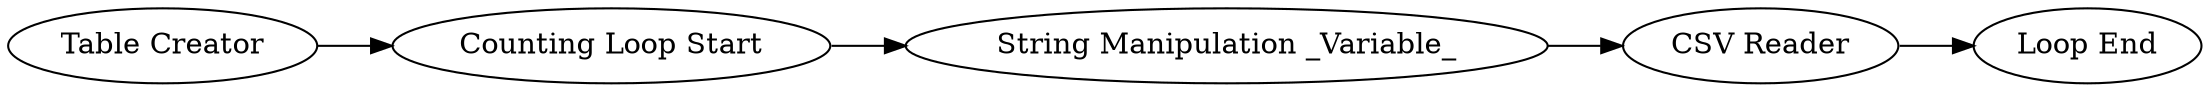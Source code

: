 digraph {
	5 -> 4
	6 -> 1
	1 -> 3
	4 -> 6
	5 [label="Table Creator"]
	1 [label="CSV Reader"]
	4 [label="Counting Loop Start"]
	6 [label="String Manipulation _Variable_"]
	3 [label="Loop End"]
	rankdir=LR
}
